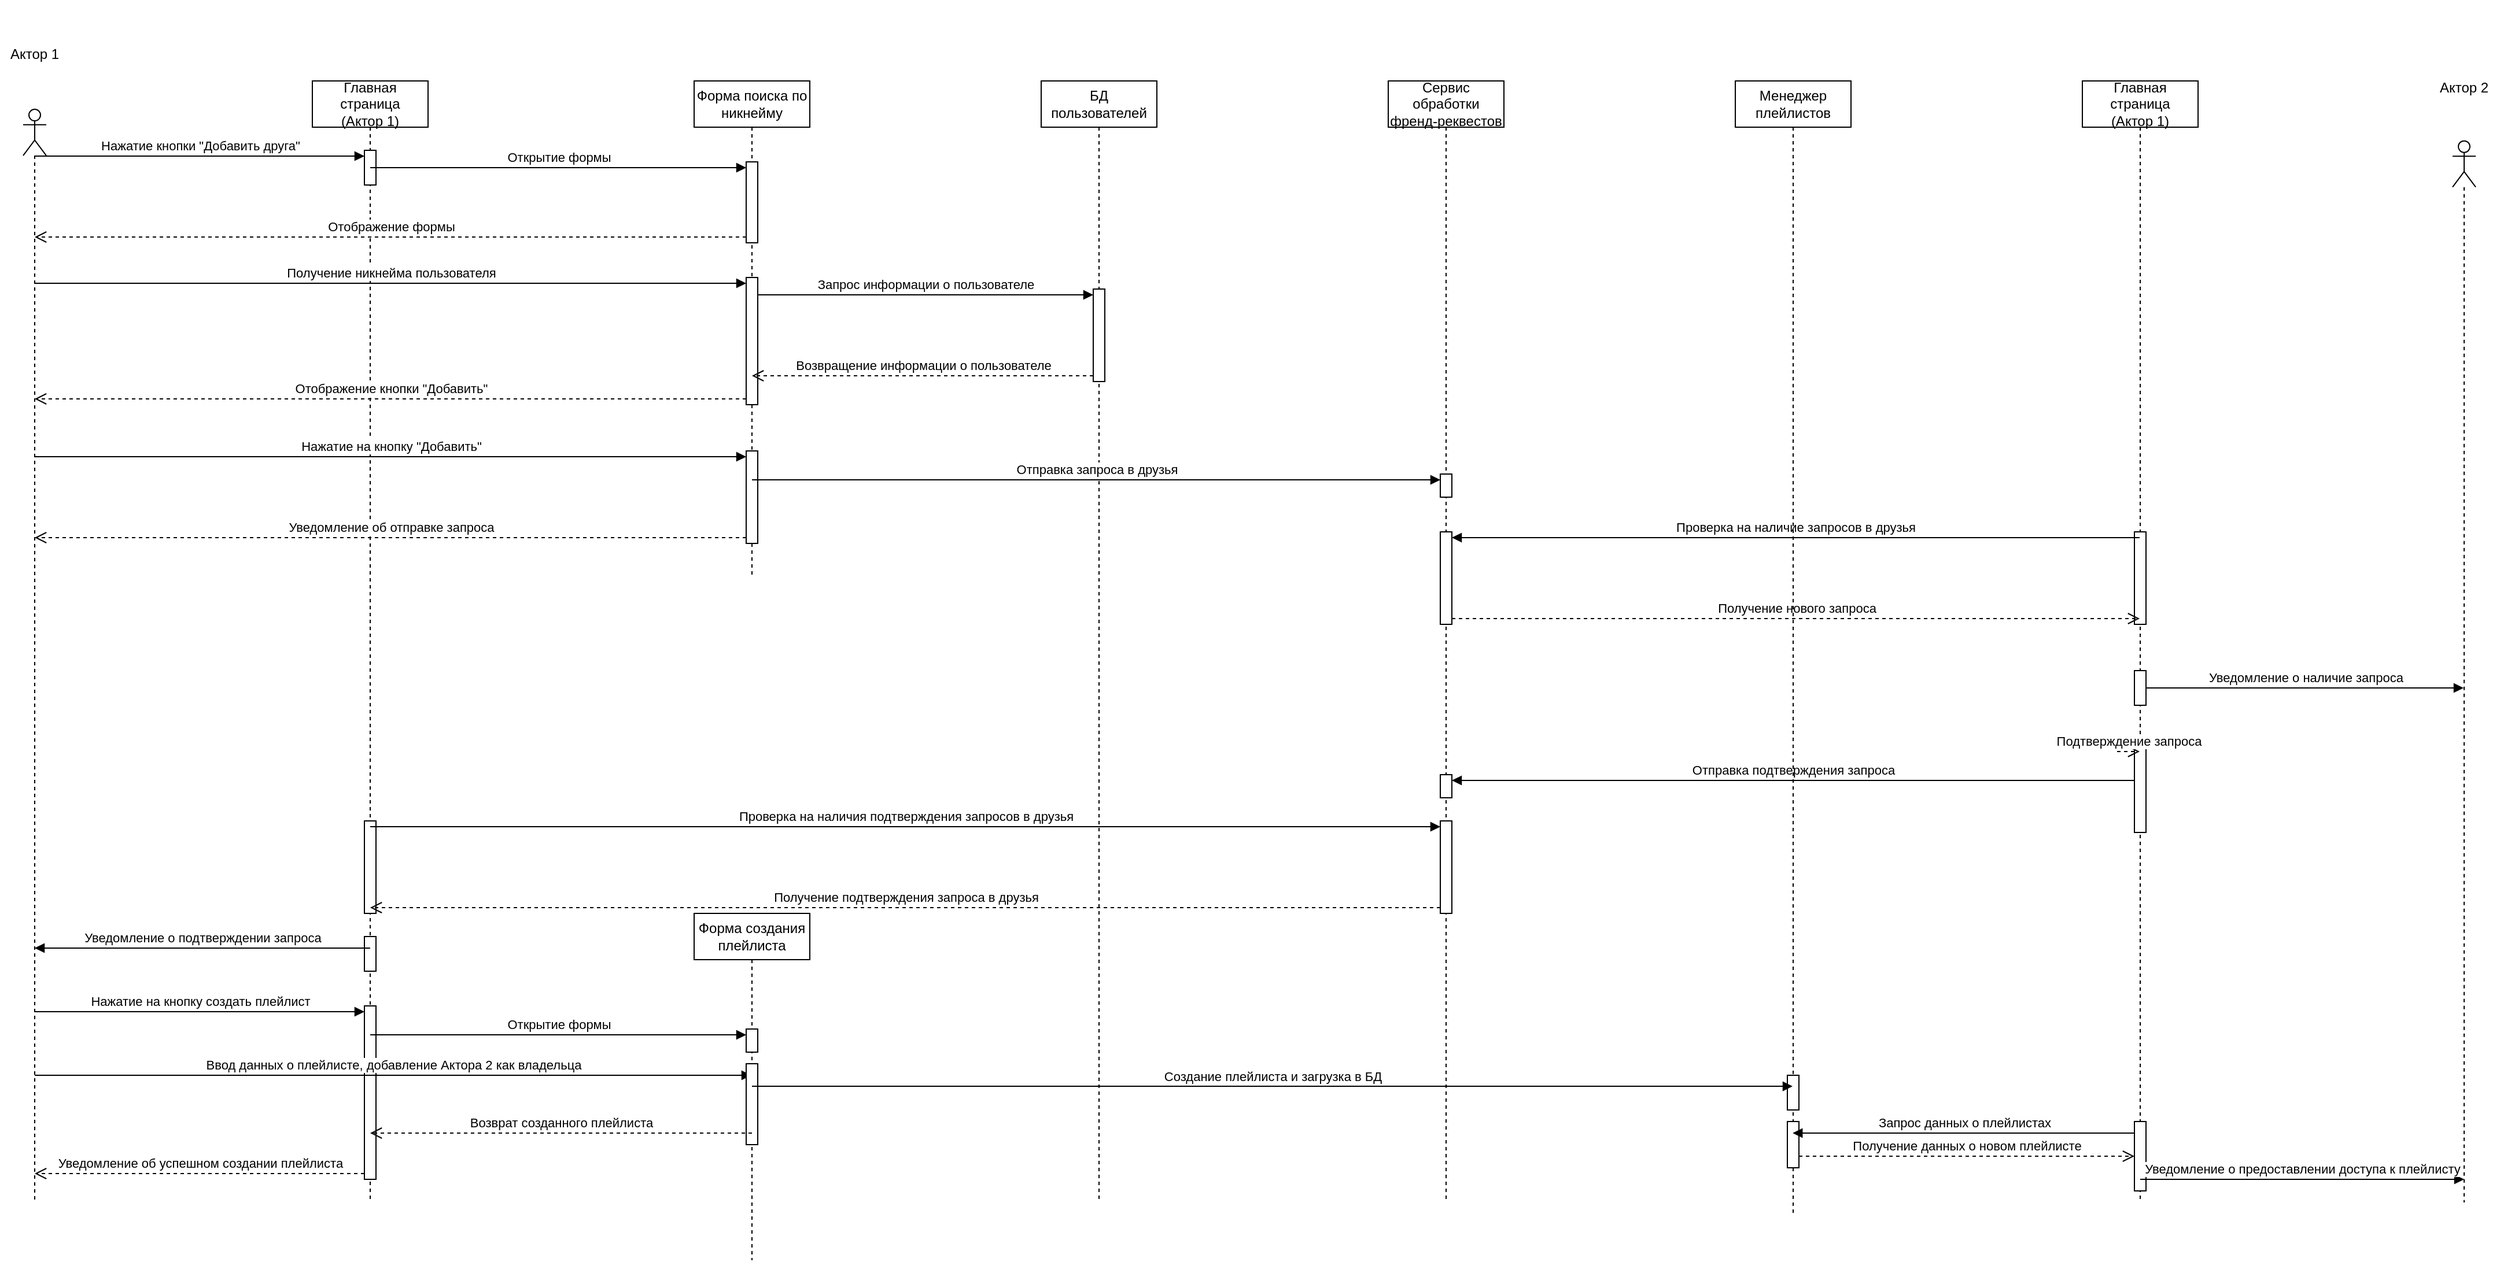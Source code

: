 <mxfile version="26.2.2">
  <diagram name="Page-1" id="2YBvvXClWsGukQMizWep">
    <mxGraphModel dx="2040" dy="2242" grid="1" gridSize="10" guides="1" tooltips="1" connect="1" arrows="1" fold="1" page="1" pageScale="1" pageWidth="827" pageHeight="1169" math="0" shadow="0">
      <root>
        <mxCell id="0" />
        <mxCell id="1" parent="0" />
        <mxCell id="CNwcCuyGqrnVLm4XrlFn-2" value="Главная страница&lt;div&gt;(Актор 1)&lt;/div&gt;" style="shape=umlLifeline;perimeter=lifelinePerimeter;whiteSpace=wrap;html=1;container=1;dropTarget=0;collapsible=0;recursiveResize=0;outlineConnect=0;portConstraint=eastwest;newEdgeStyle={&quot;curved&quot;:0,&quot;rounded&quot;:0};" parent="1" vertex="1">
          <mxGeometry x="270" y="30" width="100" height="970" as="geometry" />
        </mxCell>
        <mxCell id="CNwcCuyGqrnVLm4XrlFn-9" value="" style="html=1;points=[[0,0,0,0,5],[0,1,0,0,-5],[1,0,0,0,5],[1,1,0,0,-5]];perimeter=orthogonalPerimeter;outlineConnect=0;targetShapes=umlLifeline;portConstraint=eastwest;newEdgeStyle={&quot;curved&quot;:0,&quot;rounded&quot;:0};" parent="CNwcCuyGqrnVLm4XrlFn-2" vertex="1">
          <mxGeometry x="45" y="60" width="10" height="30" as="geometry" />
        </mxCell>
        <mxCell id="CNwcCuyGqrnVLm4XrlFn-56" value="" style="html=1;points=[[0,0,0,0,5],[0,1,0,0,-5],[1,0,0,0,5],[1,1,0,0,-5]];perimeter=orthogonalPerimeter;outlineConnect=0;targetShapes=umlLifeline;portConstraint=eastwest;newEdgeStyle={&quot;curved&quot;:0,&quot;rounded&quot;:0};" parent="CNwcCuyGqrnVLm4XrlFn-2" vertex="1">
          <mxGeometry x="45" y="640" width="10" height="80" as="geometry" />
        </mxCell>
        <mxCell id="CNwcCuyGqrnVLm4XrlFn-57" value="" style="html=1;points=[[0,0,0,0,5],[0,1,0,0,-5],[1,0,0,0,5],[1,1,0,0,-5]];perimeter=orthogonalPerimeter;outlineConnect=0;targetShapes=umlLifeline;portConstraint=eastwest;newEdgeStyle={&quot;curved&quot;:0,&quot;rounded&quot;:0};" parent="CNwcCuyGqrnVLm4XrlFn-2" vertex="1">
          <mxGeometry x="45" y="740" width="10" height="30" as="geometry" />
        </mxCell>
        <mxCell id="yjP4gNX6VU4uI43RLVGr-2" value="" style="html=1;points=[[0,0,0,0,5],[0,1,0,0,-5],[1,0,0,0,5],[1,1,0,0,-5]];perimeter=orthogonalPerimeter;outlineConnect=0;targetShapes=umlLifeline;portConstraint=eastwest;newEdgeStyle={&quot;curved&quot;:0,&quot;rounded&quot;:0};" vertex="1" parent="CNwcCuyGqrnVLm4XrlFn-2">
          <mxGeometry x="45" y="800" width="10" height="150" as="geometry" />
        </mxCell>
        <mxCell id="CNwcCuyGqrnVLm4XrlFn-4" value="Форма поиска по никнейму" style="shape=umlLifeline;perimeter=lifelinePerimeter;whiteSpace=wrap;html=1;container=1;dropTarget=0;collapsible=0;recursiveResize=0;outlineConnect=0;portConstraint=eastwest;newEdgeStyle={&quot;curved&quot;:0,&quot;rounded&quot;:0};" parent="1" vertex="1">
          <mxGeometry x="600" y="30" width="100" height="430" as="geometry" />
        </mxCell>
        <mxCell id="CNwcCuyGqrnVLm4XrlFn-14" value="" style="html=1;points=[[0,0,0,0,5],[0,1,0,0,-5],[1,0,0,0,5],[1,1,0,0,-5]];perimeter=orthogonalPerimeter;outlineConnect=0;targetShapes=umlLifeline;portConstraint=eastwest;newEdgeStyle={&quot;curved&quot;:0,&quot;rounded&quot;:0};" parent="CNwcCuyGqrnVLm4XrlFn-4" vertex="1">
          <mxGeometry x="45" y="70" width="10" height="70" as="geometry" />
        </mxCell>
        <mxCell id="CNwcCuyGqrnVLm4XrlFn-20" value="" style="html=1;points=[[0,0,0,0,5],[0,1,0,0,-5],[1,0,0,0,5],[1,1,0,0,-5]];perimeter=orthogonalPerimeter;outlineConnect=0;targetShapes=umlLifeline;portConstraint=eastwest;newEdgeStyle={&quot;curved&quot;:0,&quot;rounded&quot;:0};" parent="CNwcCuyGqrnVLm4XrlFn-4" vertex="1">
          <mxGeometry x="45" y="170" width="10" height="110" as="geometry" />
        </mxCell>
        <mxCell id="CNwcCuyGqrnVLm4XrlFn-27" value="" style="html=1;points=[[0,0,0,0,5],[0,1,0,0,-5],[1,0,0,0,5],[1,1,0,0,-5]];perimeter=orthogonalPerimeter;outlineConnect=0;targetShapes=umlLifeline;portConstraint=eastwest;newEdgeStyle={&quot;curved&quot;:0,&quot;rounded&quot;:0};" parent="CNwcCuyGqrnVLm4XrlFn-4" vertex="1">
          <mxGeometry x="45" y="320" width="10" height="80" as="geometry" />
        </mxCell>
        <mxCell id="CNwcCuyGqrnVLm4XrlFn-5" value="Сервис обработки френд-реквестов" style="shape=umlLifeline;perimeter=lifelinePerimeter;whiteSpace=wrap;html=1;container=1;dropTarget=0;collapsible=0;recursiveResize=0;outlineConnect=0;portConstraint=eastwest;newEdgeStyle={&quot;curved&quot;:0,&quot;rounded&quot;:0};" parent="1" vertex="1">
          <mxGeometry x="1200" y="30" width="100" height="970" as="geometry" />
        </mxCell>
        <mxCell id="CNwcCuyGqrnVLm4XrlFn-30" value="" style="html=1;points=[[0,0,0,0,5],[0,1,0,0,-5],[1,0,0,0,5],[1,1,0,0,-5]];perimeter=orthogonalPerimeter;outlineConnect=0;targetShapes=umlLifeline;portConstraint=eastwest;newEdgeStyle={&quot;curved&quot;:0,&quot;rounded&quot;:0};" parent="CNwcCuyGqrnVLm4XrlFn-5" vertex="1">
          <mxGeometry x="45" y="340" width="10" height="20" as="geometry" />
        </mxCell>
        <mxCell id="CNwcCuyGqrnVLm4XrlFn-42" value="" style="html=1;points=[[0,0,0,0,5],[0,1,0,0,-5],[1,0,0,0,5],[1,1,0,0,-5]];perimeter=orthogonalPerimeter;outlineConnect=0;targetShapes=umlLifeline;portConstraint=eastwest;newEdgeStyle={&quot;curved&quot;:0,&quot;rounded&quot;:0};" parent="CNwcCuyGqrnVLm4XrlFn-5" vertex="1">
          <mxGeometry x="45" y="390" width="10" height="80" as="geometry" />
        </mxCell>
        <mxCell id="CNwcCuyGqrnVLm4XrlFn-50" value="" style="html=1;points=[[0,0,0,0,5],[0,1,0,0,-5],[1,0,0,0,5],[1,1,0,0,-5]];perimeter=orthogonalPerimeter;outlineConnect=0;targetShapes=umlLifeline;portConstraint=eastwest;newEdgeStyle={&quot;curved&quot;:0,&quot;rounded&quot;:0};" parent="CNwcCuyGqrnVLm4XrlFn-5" vertex="1">
          <mxGeometry x="45" y="600" width="10" height="20" as="geometry" />
        </mxCell>
        <mxCell id="CNwcCuyGqrnVLm4XrlFn-53" value="" style="html=1;points=[[0,0,0,0,5],[0,1,0,0,-5],[1,0,0,0,5],[1,1,0,0,-5]];perimeter=orthogonalPerimeter;outlineConnect=0;targetShapes=umlLifeline;portConstraint=eastwest;newEdgeStyle={&quot;curved&quot;:0,&quot;rounded&quot;:0};" parent="CNwcCuyGqrnVLm4XrlFn-5" vertex="1">
          <mxGeometry x="45" y="640" width="10" height="80" as="geometry" />
        </mxCell>
        <mxCell id="CNwcCuyGqrnVLm4XrlFn-10" value="Нажатие кнопки &quot;Добавить друга&quot;" style="html=1;verticalAlign=bottom;endArrow=block;curved=0;rounded=0;entryX=0;entryY=0;entryDx=0;entryDy=5;" parent="1" source="CNwcCuyGqrnVLm4XrlFn-1" target="CNwcCuyGqrnVLm4XrlFn-9" edge="1">
          <mxGeometry relative="1" as="geometry">
            <mxPoint x="45" y="95" as="sourcePoint" />
          </mxGeometry>
        </mxCell>
        <mxCell id="CNwcCuyGqrnVLm4XrlFn-12" value="" style="group" parent="1" vertex="1" connectable="0">
          <mxGeometry x="2100" y="-10" width="60" height="1010" as="geometry" />
        </mxCell>
        <mxCell id="CNwcCuyGqrnVLm4XrlFn-6" value="" style="shape=umlLifeline;perimeter=lifelinePerimeter;whiteSpace=wrap;html=1;container=1;dropTarget=0;collapsible=0;recursiveResize=0;outlineConnect=0;portConstraint=eastwest;newEdgeStyle={&quot;curved&quot;:0,&quot;rounded&quot;:0};participant=umlActor;" parent="CNwcCuyGqrnVLm4XrlFn-12" vertex="1">
          <mxGeometry x="20" y="91.818" width="20" height="918.182" as="geometry" />
        </mxCell>
        <mxCell id="CNwcCuyGqrnVLm4XrlFn-8" value="Актор 2" style="text;html=1;align=center;verticalAlign=middle;whiteSpace=wrap;rounded=0;" parent="CNwcCuyGqrnVLm4XrlFn-12" vertex="1">
          <mxGeometry width="60" height="91.818" as="geometry" />
        </mxCell>
        <mxCell id="CNwcCuyGqrnVLm4XrlFn-13" value="" style="group" parent="1" vertex="1" connectable="0">
          <mxGeometry y="-40" width="60" height="1040" as="geometry" />
        </mxCell>
        <mxCell id="CNwcCuyGqrnVLm4XrlFn-1" value="" style="shape=umlLifeline;perimeter=lifelinePerimeter;whiteSpace=wrap;html=1;container=1;dropTarget=0;collapsible=0;recursiveResize=0;outlineConnect=0;portConstraint=eastwest;newEdgeStyle={&quot;curved&quot;:0,&quot;rounded&quot;:0};participant=umlActor;" parent="CNwcCuyGqrnVLm4XrlFn-13" vertex="1">
          <mxGeometry x="20" y="94.545" width="20" height="945.455" as="geometry" />
        </mxCell>
        <mxCell id="CNwcCuyGqrnVLm4XrlFn-7" value="Актор 1" style="text;html=1;align=center;verticalAlign=middle;whiteSpace=wrap;rounded=0;" parent="CNwcCuyGqrnVLm4XrlFn-13" vertex="1">
          <mxGeometry width="60" height="94.545" as="geometry" />
        </mxCell>
        <mxCell id="yjP4gNX6VU4uI43RLVGr-9" value="Ввод данных о плейлисте, добавление Актора 2 как владельца" style="html=1;verticalAlign=bottom;endArrow=block;curved=0;rounded=0;" edge="1" parent="CNwcCuyGqrnVLm4XrlFn-13" target="yjP4gNX6VU4uI43RLVGr-8">
          <mxGeometry width="80" relative="1" as="geometry">
            <mxPoint x="30" y="930" as="sourcePoint" />
            <mxPoint x="110" y="930" as="targetPoint" />
          </mxGeometry>
        </mxCell>
        <mxCell id="CNwcCuyGqrnVLm4XrlFn-15" value="Открытие формы" style="html=1;verticalAlign=bottom;endArrow=block;curved=0;rounded=0;entryX=0;entryY=0;entryDx=0;entryDy=5;" parent="1" source="CNwcCuyGqrnVLm4XrlFn-2" target="CNwcCuyGqrnVLm4XrlFn-14" edge="1">
          <mxGeometry relative="1" as="geometry">
            <mxPoint x="380" y="105" as="sourcePoint" />
          </mxGeometry>
        </mxCell>
        <mxCell id="CNwcCuyGqrnVLm4XrlFn-16" value="Отображение формы" style="html=1;verticalAlign=bottom;endArrow=open;dashed=1;endSize=8;curved=0;rounded=0;exitX=0;exitY=1;exitDx=0;exitDy=-5;" parent="1" source="CNwcCuyGqrnVLm4XrlFn-14" target="CNwcCuyGqrnVLm4XrlFn-1" edge="1">
          <mxGeometry relative="1" as="geometry">
            <mxPoint x="575" y="175" as="targetPoint" />
          </mxGeometry>
        </mxCell>
        <mxCell id="CNwcCuyGqrnVLm4XrlFn-17" value="БД пользователей" style="shape=umlLifeline;perimeter=lifelinePerimeter;whiteSpace=wrap;html=1;container=1;dropTarget=0;collapsible=0;recursiveResize=0;outlineConnect=0;portConstraint=eastwest;newEdgeStyle={&quot;curved&quot;:0,&quot;rounded&quot;:0};" parent="1" vertex="1">
          <mxGeometry x="900" y="30" width="100" height="970" as="geometry" />
        </mxCell>
        <mxCell id="CNwcCuyGqrnVLm4XrlFn-24" value="" style="html=1;points=[[0,0,0,0,5],[0,1,0,0,-5],[1,0,0,0,5],[1,1,0,0,-5]];perimeter=orthogonalPerimeter;outlineConnect=0;targetShapes=umlLifeline;portConstraint=eastwest;newEdgeStyle={&quot;curved&quot;:0,&quot;rounded&quot;:0};" parent="CNwcCuyGqrnVLm4XrlFn-17" vertex="1">
          <mxGeometry x="45" y="180" width="10" height="80" as="geometry" />
        </mxCell>
        <mxCell id="CNwcCuyGqrnVLm4XrlFn-21" value="Получение никнейма пользователя" style="html=1;verticalAlign=bottom;endArrow=block;curved=0;rounded=0;entryX=0;entryY=0;entryDx=0;entryDy=5;" parent="1" source="CNwcCuyGqrnVLm4XrlFn-1" target="CNwcCuyGqrnVLm4XrlFn-20" edge="1">
          <mxGeometry relative="1" as="geometry">
            <mxPoint x="575" y="215" as="sourcePoint" />
          </mxGeometry>
        </mxCell>
        <mxCell id="CNwcCuyGqrnVLm4XrlFn-22" value="Отображение кнопки &quot;Добавить&quot;" style="html=1;verticalAlign=bottom;endArrow=open;dashed=1;endSize=8;curved=0;rounded=0;exitX=0;exitY=1;exitDx=0;exitDy=-5;" parent="1" source="CNwcCuyGqrnVLm4XrlFn-20" target="CNwcCuyGqrnVLm4XrlFn-1" edge="1">
          <mxGeometry relative="1" as="geometry">
            <mxPoint x="575" y="285" as="targetPoint" />
          </mxGeometry>
        </mxCell>
        <mxCell id="CNwcCuyGqrnVLm4XrlFn-25" value="Запрос информации о пользователе" style="html=1;verticalAlign=bottom;endArrow=block;curved=0;rounded=0;entryX=0;entryY=0;entryDx=0;entryDy=5;" parent="1" source="CNwcCuyGqrnVLm4XrlFn-20" target="CNwcCuyGqrnVLm4XrlFn-24" edge="1">
          <mxGeometry relative="1" as="geometry">
            <mxPoint x="880" y="225" as="sourcePoint" />
          </mxGeometry>
        </mxCell>
        <mxCell id="CNwcCuyGqrnVLm4XrlFn-26" value="Возвращение информации о пользователе" style="html=1;verticalAlign=bottom;endArrow=open;dashed=1;endSize=8;curved=0;rounded=0;exitX=0;exitY=1;exitDx=0;exitDy=-5;" parent="1" source="CNwcCuyGqrnVLm4XrlFn-24" target="CNwcCuyGqrnVLm4XrlFn-4" edge="1">
          <mxGeometry relative="1" as="geometry">
            <mxPoint x="880" y="295" as="targetPoint" />
          </mxGeometry>
        </mxCell>
        <mxCell id="CNwcCuyGqrnVLm4XrlFn-28" value="Нажатие на кнопку &quot;Добавить&quot;" style="html=1;verticalAlign=bottom;endArrow=block;curved=0;rounded=0;entryX=0;entryY=0;entryDx=0;entryDy=5;" parent="1" source="CNwcCuyGqrnVLm4XrlFn-1" target="CNwcCuyGqrnVLm4XrlFn-27" edge="1">
          <mxGeometry relative="1" as="geometry">
            <mxPoint x="575" y="355" as="sourcePoint" />
          </mxGeometry>
        </mxCell>
        <mxCell id="CNwcCuyGqrnVLm4XrlFn-31" value="Отправка запроса в друзья" style="html=1;verticalAlign=bottom;endArrow=block;curved=0;rounded=0;entryX=0;entryY=0;entryDx=0;entryDy=5;" parent="1" source="CNwcCuyGqrnVLm4XrlFn-4" target="CNwcCuyGqrnVLm4XrlFn-30" edge="1">
          <mxGeometry relative="1" as="geometry">
            <mxPoint x="1175" y="375" as="sourcePoint" />
          </mxGeometry>
        </mxCell>
        <mxCell id="CNwcCuyGqrnVLm4XrlFn-37" value="Главная страница&lt;div&gt;(Актор 1)&lt;/div&gt;" style="shape=umlLifeline;perimeter=lifelinePerimeter;whiteSpace=wrap;html=1;container=1;dropTarget=0;collapsible=0;recursiveResize=0;outlineConnect=0;portConstraint=eastwest;newEdgeStyle={&quot;curved&quot;:0,&quot;rounded&quot;:0};" parent="1" vertex="1">
          <mxGeometry x="1800" y="30" width="100" height="970" as="geometry" />
        </mxCell>
        <mxCell id="CNwcCuyGqrnVLm4XrlFn-45" value="" style="html=1;points=[[0,0,0,0,5],[0,1,0,0,-5],[1,0,0,0,5],[1,1,0,0,-5]];perimeter=orthogonalPerimeter;outlineConnect=0;targetShapes=umlLifeline;portConstraint=eastwest;newEdgeStyle={&quot;curved&quot;:0,&quot;rounded&quot;:0};" parent="CNwcCuyGqrnVLm4XrlFn-37" vertex="1">
          <mxGeometry x="45" y="390" width="10" height="80" as="geometry" />
        </mxCell>
        <mxCell id="CNwcCuyGqrnVLm4XrlFn-46" value="" style="html=1;points=[[0,0,0,0,5],[0,1,0,0,-5],[1,0,0,0,5],[1,1,0,0,-5]];perimeter=orthogonalPerimeter;outlineConnect=0;targetShapes=umlLifeline;portConstraint=eastwest;newEdgeStyle={&quot;curved&quot;:0,&quot;rounded&quot;:0};" parent="CNwcCuyGqrnVLm4XrlFn-37" vertex="1">
          <mxGeometry x="45" y="510" width="10" height="30" as="geometry" />
        </mxCell>
        <mxCell id="CNwcCuyGqrnVLm4XrlFn-48" value="" style="html=1;points=[[0,0,0,0,5],[0,1,0,0,-5],[1,0,0,0,5],[1,1,0,0,-5]];perimeter=orthogonalPerimeter;outlineConnect=0;targetShapes=umlLifeline;portConstraint=eastwest;newEdgeStyle={&quot;curved&quot;:0,&quot;rounded&quot;:0};" parent="CNwcCuyGqrnVLm4XrlFn-37" vertex="1">
          <mxGeometry x="45" y="570" width="10" height="80" as="geometry" />
        </mxCell>
        <mxCell id="CNwcCuyGqrnVLm4XrlFn-43" value="Проверка на наличие запросов в друзья" style="html=1;verticalAlign=bottom;endArrow=block;curved=0;rounded=0;entryX=1;entryY=0;entryDx=0;entryDy=5;" parent="1" source="CNwcCuyGqrnVLm4XrlFn-37" target="CNwcCuyGqrnVLm4XrlFn-42" edge="1">
          <mxGeometry relative="1" as="geometry">
            <mxPoint x="1325" y="425" as="sourcePoint" />
          </mxGeometry>
        </mxCell>
        <mxCell id="CNwcCuyGqrnVLm4XrlFn-44" value="Получение нового запроса" style="html=1;verticalAlign=bottom;endArrow=open;dashed=1;endSize=8;curved=0;rounded=0;exitX=1;exitY=1;exitDx=0;exitDy=-5;" parent="1" source="CNwcCuyGqrnVLm4XrlFn-42" target="CNwcCuyGqrnVLm4XrlFn-37" edge="1">
          <mxGeometry relative="1" as="geometry">
            <mxPoint x="1325" y="495" as="targetPoint" />
          </mxGeometry>
        </mxCell>
        <mxCell id="CNwcCuyGqrnVLm4XrlFn-29" value="Уведомление об отправке запроса" style="html=1;verticalAlign=bottom;endArrow=open;dashed=1;endSize=8;curved=0;rounded=0;exitX=0;exitY=1;exitDx=0;exitDy=-5;" parent="1" source="CNwcCuyGqrnVLm4XrlFn-27" target="CNwcCuyGqrnVLm4XrlFn-1" edge="1">
          <mxGeometry relative="1" as="geometry">
            <mxPoint x="575" y="425" as="targetPoint" />
          </mxGeometry>
        </mxCell>
        <mxCell id="CNwcCuyGqrnVLm4XrlFn-47" value="Уведомление о наличие запроса" style="html=1;verticalAlign=bottom;endArrow=block;curved=0;rounded=0;" parent="1" target="CNwcCuyGqrnVLm4XrlFn-6" edge="1" source="CNwcCuyGqrnVLm4XrlFn-46">
          <mxGeometry width="80" relative="1" as="geometry">
            <mxPoint x="1550" y="550" as="sourcePoint" />
            <mxPoint x="1630" y="550" as="targetPoint" />
          </mxGeometry>
        </mxCell>
        <mxCell id="CNwcCuyGqrnVLm4XrlFn-49" value="Подтверждение запроса" style="html=1;verticalAlign=bottom;endArrow=open;dashed=1;endSize=8;curved=0;rounded=0;" parent="1" target="CNwcCuyGqrnVLm4XrlFn-37" edge="1">
          <mxGeometry relative="1" as="geometry">
            <mxPoint x="1830" y="610" as="sourcePoint" />
            <mxPoint x="1750" y="610" as="targetPoint" />
          </mxGeometry>
        </mxCell>
        <mxCell id="CNwcCuyGqrnVLm4XrlFn-51" value="Отправка подтверждения запроса" style="html=1;verticalAlign=bottom;endArrow=block;curved=0;rounded=0;entryX=1;entryY=0;entryDx=0;entryDy=5;" parent="1" source="CNwcCuyGqrnVLm4XrlFn-48" target="CNwcCuyGqrnVLm4XrlFn-50" edge="1">
          <mxGeometry relative="1" as="geometry">
            <mxPoint x="1325" y="635" as="sourcePoint" />
          </mxGeometry>
        </mxCell>
        <mxCell id="CNwcCuyGqrnVLm4XrlFn-54" value="Проверка на наличия подтверждения запросов в друзья" style="html=1;verticalAlign=bottom;endArrow=block;curved=0;rounded=0;entryX=0;entryY=0;entryDx=0;entryDy=5;" parent="1" source="CNwcCuyGqrnVLm4XrlFn-2" target="CNwcCuyGqrnVLm4XrlFn-53" edge="1">
          <mxGeometry relative="1" as="geometry">
            <mxPoint x="1175" y="675" as="sourcePoint" />
          </mxGeometry>
        </mxCell>
        <mxCell id="CNwcCuyGqrnVLm4XrlFn-55" value="Получение подтверждения запроса в друзья" style="html=1;verticalAlign=bottom;endArrow=open;dashed=1;endSize=8;curved=0;rounded=0;exitX=0;exitY=1;exitDx=0;exitDy=-5;" parent="1" source="CNwcCuyGqrnVLm4XrlFn-53" target="CNwcCuyGqrnVLm4XrlFn-2" edge="1">
          <mxGeometry relative="1" as="geometry">
            <mxPoint x="1175" y="745" as="targetPoint" />
          </mxGeometry>
        </mxCell>
        <mxCell id="CNwcCuyGqrnVLm4XrlFn-58" value="Уведомление о подтверждении запроса" style="html=1;verticalAlign=bottom;endArrow=block;curved=0;rounded=0;" parent="1" target="CNwcCuyGqrnVLm4XrlFn-1" edge="1">
          <mxGeometry width="80" relative="1" as="geometry">
            <mxPoint x="320" y="780" as="sourcePoint" />
            <mxPoint x="400" y="780" as="targetPoint" />
          </mxGeometry>
        </mxCell>
        <mxCell id="yjP4gNX6VU4uI43RLVGr-1" value="Менеджер плейлистов" style="shape=umlLifeline;perimeter=lifelinePerimeter;whiteSpace=wrap;html=1;container=1;dropTarget=0;collapsible=0;recursiveResize=0;outlineConnect=0;portConstraint=eastwest;newEdgeStyle={&quot;curved&quot;:0,&quot;rounded&quot;:0};" vertex="1" parent="1">
          <mxGeometry x="1500" y="30" width="100" height="980" as="geometry" />
        </mxCell>
        <mxCell id="yjP4gNX6VU4uI43RLVGr-13" value="" style="html=1;points=[[0,0,0,0,5],[0,1,0,0,-5],[1,0,0,0,5],[1,1,0,0,-5]];perimeter=orthogonalPerimeter;outlineConnect=0;targetShapes=umlLifeline;portConstraint=eastwest;newEdgeStyle={&quot;curved&quot;:0,&quot;rounded&quot;:0};" vertex="1" parent="yjP4gNX6VU4uI43RLVGr-1">
          <mxGeometry x="45" y="860" width="10" height="30" as="geometry" />
        </mxCell>
        <mxCell id="yjP4gNX6VU4uI43RLVGr-15" value="" style="html=1;points=[[0,0,0,0,5],[0,1,0,0,-5],[1,0,0,0,5],[1,1,0,0,-5]];perimeter=orthogonalPerimeter;outlineConnect=0;targetShapes=umlLifeline;portConstraint=eastwest;newEdgeStyle={&quot;curved&quot;:0,&quot;rounded&quot;:0};" vertex="1" parent="yjP4gNX6VU4uI43RLVGr-1">
          <mxGeometry x="45" y="900" width="10" height="40" as="geometry" />
        </mxCell>
        <mxCell id="yjP4gNX6VU4uI43RLVGr-3" value="Нажатие на кнопку создать плейлист" style="html=1;verticalAlign=bottom;endArrow=block;curved=0;rounded=0;entryX=0;entryY=0;entryDx=0;entryDy=5;" edge="1" target="yjP4gNX6VU4uI43RLVGr-2" parent="1" source="CNwcCuyGqrnVLm4XrlFn-1">
          <mxGeometry relative="1" as="geometry">
            <mxPoint x="245" y="835" as="sourcePoint" />
          </mxGeometry>
        </mxCell>
        <mxCell id="yjP4gNX6VU4uI43RLVGr-4" value="Уведомление об успешном создании плейлиста" style="html=1;verticalAlign=bottom;endArrow=open;dashed=1;endSize=8;curved=0;rounded=0;exitX=0;exitY=1;exitDx=0;exitDy=-5;" edge="1" source="yjP4gNX6VU4uI43RLVGr-2" parent="1" target="CNwcCuyGqrnVLm4XrlFn-1">
          <mxGeometry relative="1" as="geometry">
            <mxPoint x="245" y="905" as="targetPoint" />
          </mxGeometry>
        </mxCell>
        <mxCell id="yjP4gNX6VU4uI43RLVGr-6" value="Открытие формы" style="html=1;verticalAlign=bottom;endArrow=block;curved=0;rounded=0;entryX=0;entryY=0;entryDx=0;entryDy=5;" edge="1" target="yjP4gNX6VU4uI43RLVGr-5" parent="1" source="CNwcCuyGqrnVLm4XrlFn-2">
          <mxGeometry relative="1" as="geometry">
            <mxPoint x="780" y="835" as="sourcePoint" />
          </mxGeometry>
        </mxCell>
        <mxCell id="yjP4gNX6VU4uI43RLVGr-8" value="Форма создания плейлиста" style="shape=umlLifeline;perimeter=lifelinePerimeter;whiteSpace=wrap;html=1;container=1;dropTarget=0;collapsible=0;recursiveResize=0;outlineConnect=0;portConstraint=eastwest;newEdgeStyle={&quot;curved&quot;:0,&quot;rounded&quot;:0};" vertex="1" parent="1">
          <mxGeometry x="600" y="750" width="100" height="300" as="geometry" />
        </mxCell>
        <mxCell id="yjP4gNX6VU4uI43RLVGr-5" value="" style="html=1;points=[[0,0,0,0,5],[0,1,0,0,-5],[1,0,0,0,5],[1,1,0,0,-5]];perimeter=orthogonalPerimeter;outlineConnect=0;targetShapes=umlLifeline;portConstraint=eastwest;newEdgeStyle={&quot;curved&quot;:0,&quot;rounded&quot;:0};" vertex="1" parent="yjP4gNX6VU4uI43RLVGr-8">
          <mxGeometry x="45" y="100" width="10" height="20" as="geometry" />
        </mxCell>
        <mxCell id="yjP4gNX6VU4uI43RLVGr-11" value="" style="html=1;points=[[0,0,0,0,5],[0,1,0,0,-5],[1,0,0,0,5],[1,1,0,0,-5]];perimeter=orthogonalPerimeter;outlineConnect=0;targetShapes=umlLifeline;portConstraint=eastwest;newEdgeStyle={&quot;curved&quot;:0,&quot;rounded&quot;:0};" vertex="1" parent="yjP4gNX6VU4uI43RLVGr-8">
          <mxGeometry x="45" y="130" width="10" height="70" as="geometry" />
        </mxCell>
        <mxCell id="yjP4gNX6VU4uI43RLVGr-12" value="Создание плейлиста и загрузка в БД" style="html=1;verticalAlign=bottom;endArrow=block;curved=0;rounded=0;" edge="1" parent="1" target="yjP4gNX6VU4uI43RLVGr-1">
          <mxGeometry width="80" relative="1" as="geometry">
            <mxPoint x="650" y="899.55" as="sourcePoint" />
            <mxPoint x="1542.727" y="910" as="targetPoint" />
          </mxGeometry>
        </mxCell>
        <mxCell id="yjP4gNX6VU4uI43RLVGr-14" value="Возврат созданного плейлиста" style="html=1;verticalAlign=bottom;endArrow=open;dashed=1;endSize=8;curved=0;rounded=0;" edge="1" parent="1" target="CNwcCuyGqrnVLm4XrlFn-2">
          <mxGeometry relative="1" as="geometry">
            <mxPoint x="650" y="940" as="sourcePoint" />
            <mxPoint x="570" y="940" as="targetPoint" />
          </mxGeometry>
        </mxCell>
        <mxCell id="yjP4gNX6VU4uI43RLVGr-16" value="Запрос данных о плейлистах" style="html=1;verticalAlign=bottom;endArrow=block;curved=0;rounded=0;" edge="1" parent="1" source="yjP4gNX6VU4uI43RLVGr-18">
          <mxGeometry width="80" relative="1" as="geometry">
            <mxPoint x="2130" y="940" as="sourcePoint" />
            <mxPoint x="1549.591" y="940" as="targetPoint" />
          </mxGeometry>
        </mxCell>
        <mxCell id="yjP4gNX6VU4uI43RLVGr-17" value="Получение данных о новом плейлисте" style="html=1;verticalAlign=bottom;endArrow=open;dashed=1;endSize=8;curved=0;rounded=0;" edge="1" parent="1">
          <mxGeometry relative="1" as="geometry">
            <mxPoint x="1555" y="960" as="sourcePoint" />
            <mxPoint x="1845" y="960" as="targetPoint" />
          </mxGeometry>
        </mxCell>
        <mxCell id="yjP4gNX6VU4uI43RLVGr-18" value="" style="html=1;points=[[0,0,0,0,5],[0,1,0,0,-5],[1,0,0,0,5],[1,1,0,0,-5]];perimeter=orthogonalPerimeter;outlineConnect=0;targetShapes=umlLifeline;portConstraint=eastwest;newEdgeStyle={&quot;curved&quot;:0,&quot;rounded&quot;:0};" vertex="1" parent="1">
          <mxGeometry x="1845" y="930" width="10" height="60" as="geometry" />
        </mxCell>
        <mxCell id="yjP4gNX6VU4uI43RLVGr-19" value="Уведомление о предоставлении доступа к плейлисту" style="html=1;verticalAlign=bottom;endArrow=block;curved=0;rounded=0;" edge="1" parent="1">
          <mxGeometry width="80" relative="1" as="geometry">
            <mxPoint x="1850" y="980" as="sourcePoint" />
            <mxPoint x="2130" y="980" as="targetPoint" />
          </mxGeometry>
        </mxCell>
      </root>
    </mxGraphModel>
  </diagram>
</mxfile>
